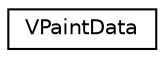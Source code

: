 digraph G
{
  edge [fontname="Helvetica",fontsize="10",labelfontname="Helvetica",labelfontsize="10"];
  node [fontname="Helvetica",fontsize="10",shape=record];
  rankdir=LR;
  Node1 [label="VPaintData",height=0.2,width=0.4,color="black", fillcolor="white", style="filled",URL="$d6/df6/structVPaintData.html"];
}
